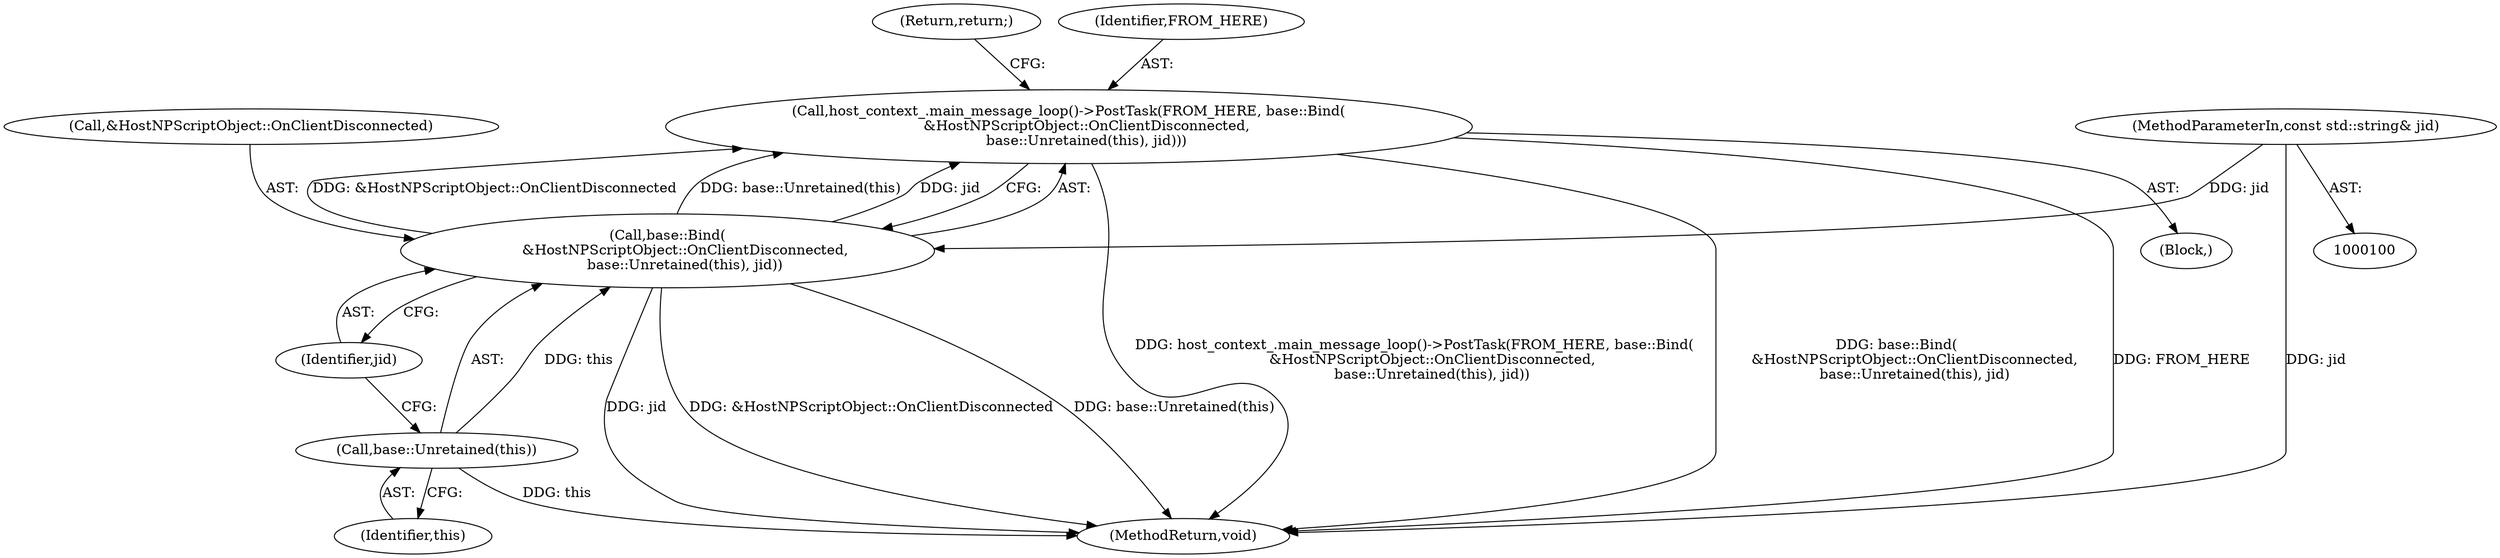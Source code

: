 digraph "0_Chrome_a46bcef82b29d30836a0f26226e3d4aca4fa9612_24@API" {
"1000108" [label="(Call,host_context_.main_message_loop()->PostTask(FROM_HERE, base::Bind(\n        &HostNPScriptObject::OnClientDisconnected,\n        base::Unretained(this), jid)))"];
"1000110" [label="(Call,base::Bind(\n        &HostNPScriptObject::OnClientDisconnected,\n        base::Unretained(this), jid))"];
"1000113" [label="(Call,base::Unretained(this))"];
"1000101" [label="(MethodParameterIn,const std::string& jid)"];
"1000108" [label="(Call,host_context_.main_message_loop()->PostTask(FROM_HERE, base::Bind(\n        &HostNPScriptObject::OnClientDisconnected,\n        base::Unretained(this), jid)))"];
"1000107" [label="(Block,)"];
"1000116" [label="(Return,return;)"];
"1000110" [label="(Call,base::Bind(\n        &HostNPScriptObject::OnClientDisconnected,\n        base::Unretained(this), jid))"];
"1000115" [label="(Identifier,jid)"];
"1000109" [label="(Identifier,FROM_HERE)"];
"1000111" [label="(Call,&HostNPScriptObject::OnClientDisconnected)"];
"1000119" [label="(MethodReturn,void)"];
"1000113" [label="(Call,base::Unretained(this))"];
"1000101" [label="(MethodParameterIn,const std::string& jid)"];
"1000114" [label="(Identifier,this)"];
"1000108" -> "1000107"  [label="AST: "];
"1000108" -> "1000110"  [label="CFG: "];
"1000109" -> "1000108"  [label="AST: "];
"1000110" -> "1000108"  [label="AST: "];
"1000116" -> "1000108"  [label="CFG: "];
"1000108" -> "1000119"  [label="DDG: host_context_.main_message_loop()->PostTask(FROM_HERE, base::Bind(\n        &HostNPScriptObject::OnClientDisconnected,\n        base::Unretained(this), jid))"];
"1000108" -> "1000119"  [label="DDG: base::Bind(\n        &HostNPScriptObject::OnClientDisconnected,\n        base::Unretained(this), jid)"];
"1000108" -> "1000119"  [label="DDG: FROM_HERE"];
"1000110" -> "1000108"  [label="DDG: &HostNPScriptObject::OnClientDisconnected"];
"1000110" -> "1000108"  [label="DDG: base::Unretained(this)"];
"1000110" -> "1000108"  [label="DDG: jid"];
"1000110" -> "1000115"  [label="CFG: "];
"1000111" -> "1000110"  [label="AST: "];
"1000113" -> "1000110"  [label="AST: "];
"1000115" -> "1000110"  [label="AST: "];
"1000110" -> "1000119"  [label="DDG: jid"];
"1000110" -> "1000119"  [label="DDG: &HostNPScriptObject::OnClientDisconnected"];
"1000110" -> "1000119"  [label="DDG: base::Unretained(this)"];
"1000113" -> "1000110"  [label="DDG: this"];
"1000101" -> "1000110"  [label="DDG: jid"];
"1000113" -> "1000114"  [label="CFG: "];
"1000114" -> "1000113"  [label="AST: "];
"1000115" -> "1000113"  [label="CFG: "];
"1000113" -> "1000119"  [label="DDG: this"];
"1000101" -> "1000100"  [label="AST: "];
"1000101" -> "1000119"  [label="DDG: jid"];
}
